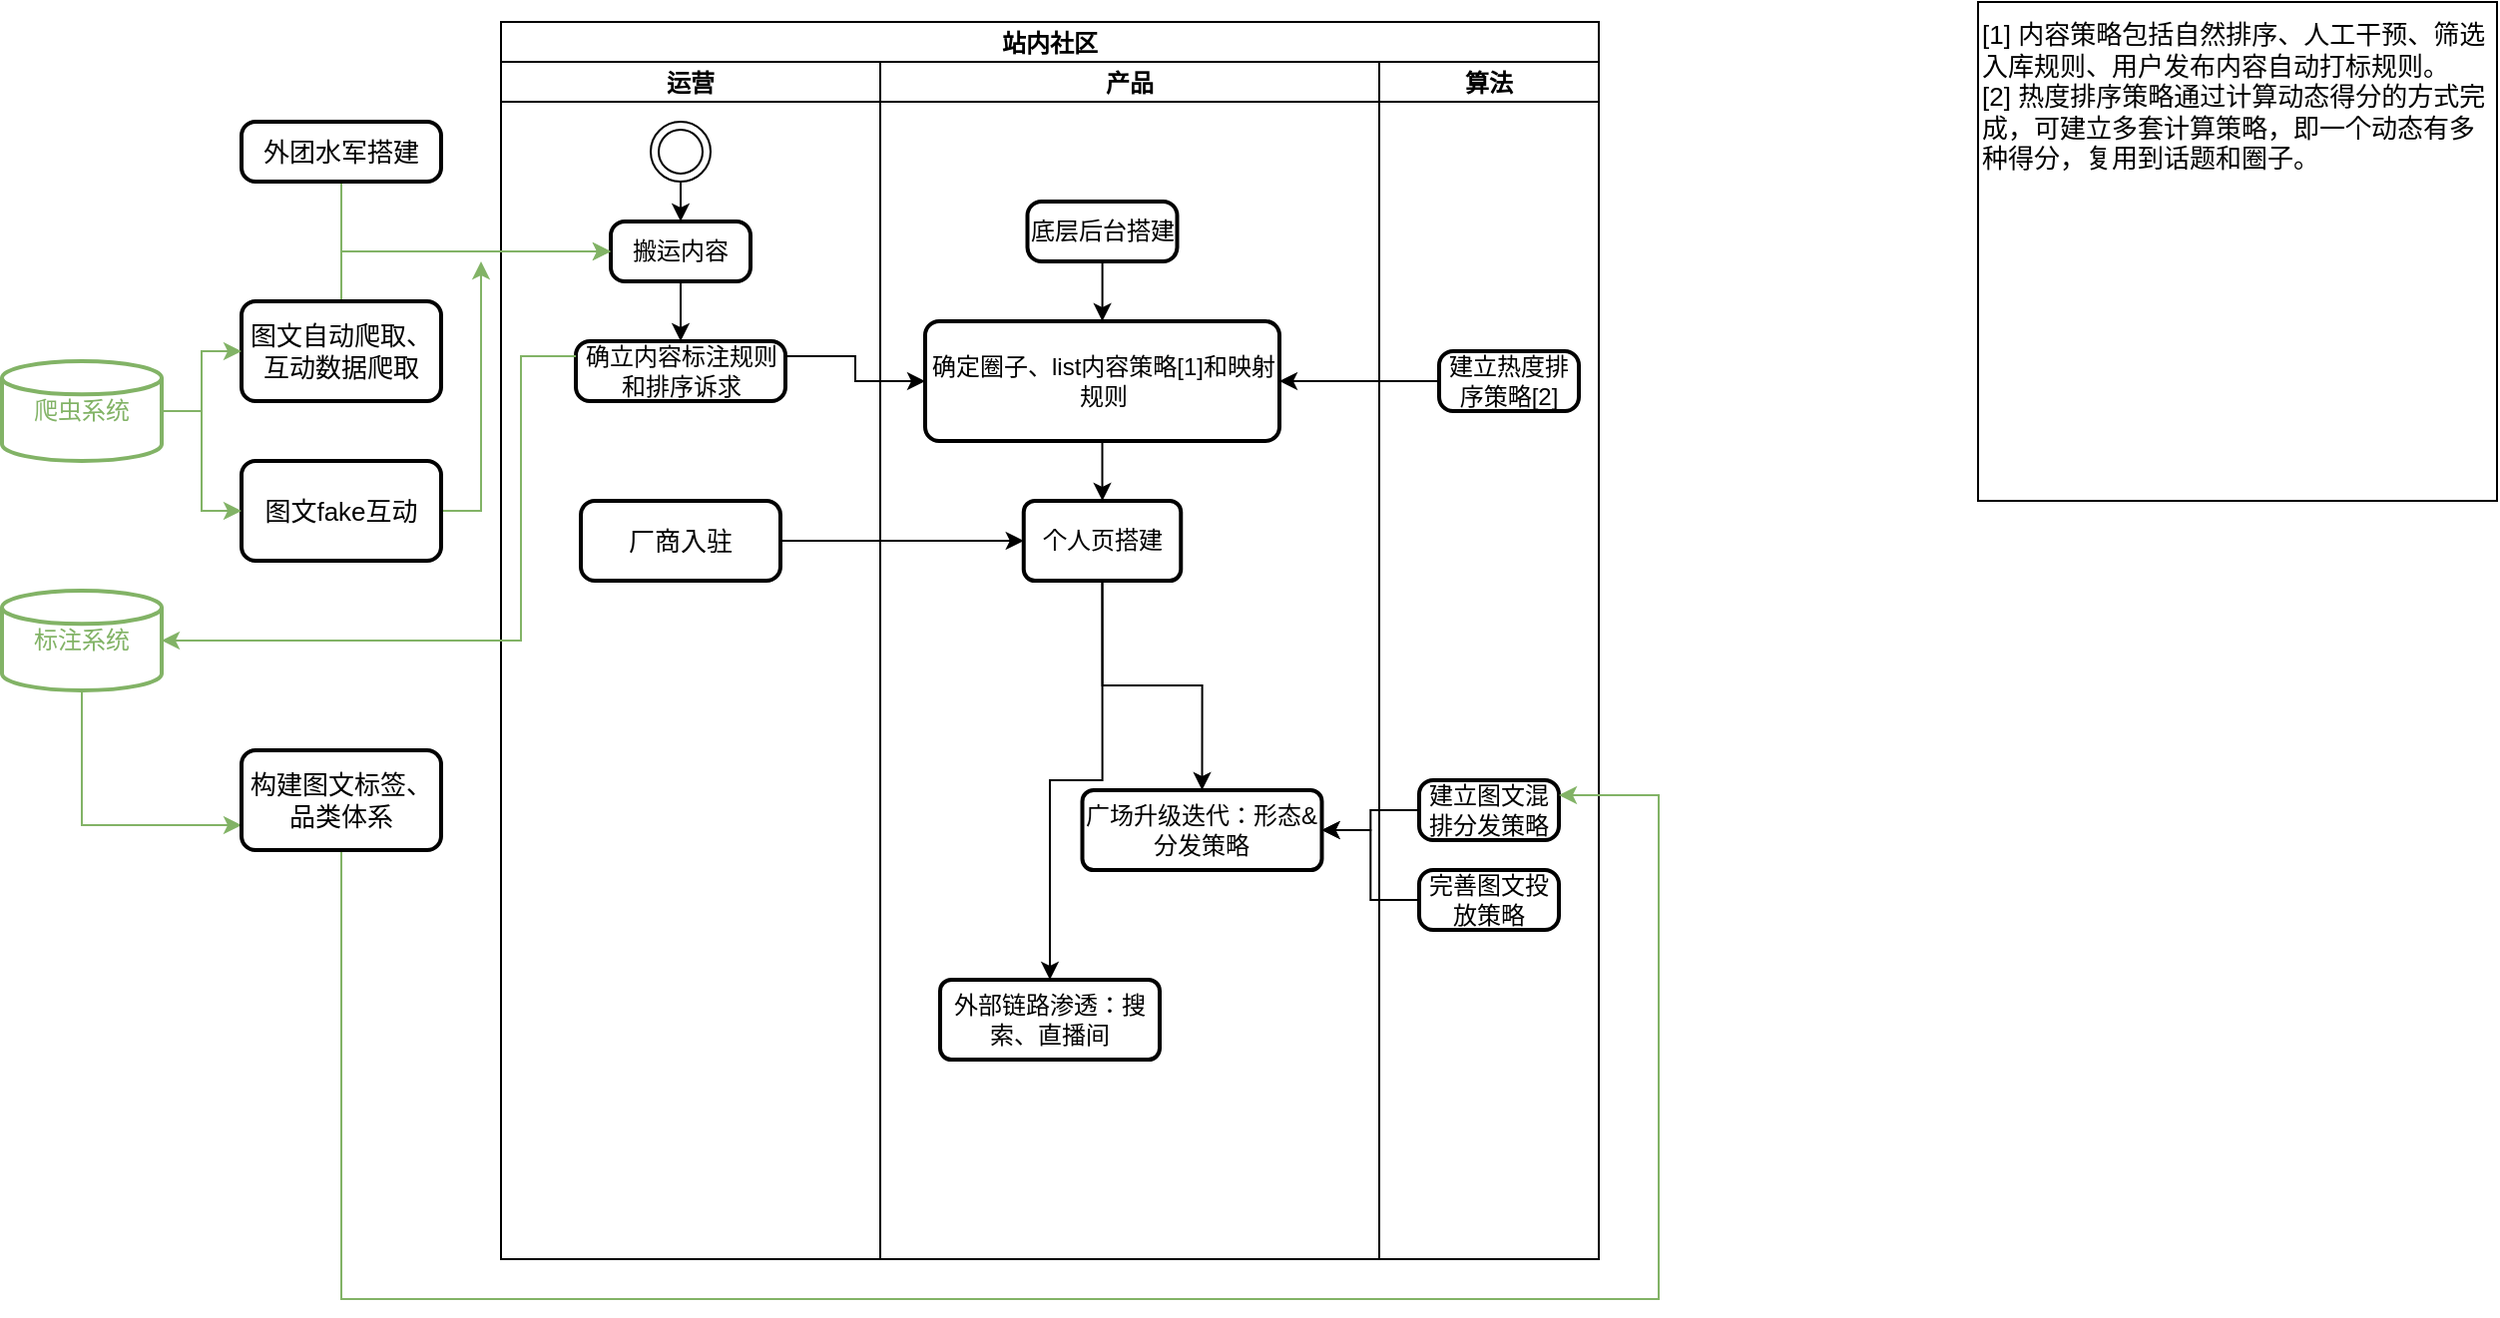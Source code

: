 <mxfile version="16.2.7" type="github">
  <diagram name="Page-1" id="74e2e168-ea6b-b213-b513-2b3c1d86103e">
    <mxGraphModel dx="2522" dy="762" grid="1" gridSize="10" guides="1" tooltips="1" connect="1" arrows="1" fold="1" page="1" pageScale="1" pageWidth="1100" pageHeight="850" background="none" math="0" shadow="0">
      <root>
        <mxCell id="0" />
        <mxCell id="1" parent="0" />
        <mxCell id="5FDzwrHfISPWhtm09f9s-1" value="站内社区" style="swimlane;childLayout=stackLayout;resizeParent=1;resizeParentMax=0;startSize=20;" parent="1" vertex="1">
          <mxGeometry x="190" y="60" width="550" height="620" as="geometry" />
        </mxCell>
        <mxCell id="5FDzwrHfISPWhtm09f9s-2" value="运营" style="swimlane;startSize=20;" parent="5FDzwrHfISPWhtm09f9s-1" vertex="1">
          <mxGeometry y="20" width="190" height="600" as="geometry" />
        </mxCell>
        <mxCell id="ZMYzjcz4kzVzO9VZxVAW-8" style="edgeStyle=orthogonalEdgeStyle;rounded=0;orthogonalLoop=1;jettySize=auto;html=1;exitX=0.5;exitY=1;exitDx=0;exitDy=0;entryX=0.5;entryY=0;entryDx=0;entryDy=0;strokeColor=#000000;" edge="1" parent="5FDzwrHfISPWhtm09f9s-2" source="ZMYzjcz4kzVzO9VZxVAW-3" target="ZMYzjcz4kzVzO9VZxVAW-5">
          <mxGeometry relative="1" as="geometry" />
        </mxCell>
        <mxCell id="ZMYzjcz4kzVzO9VZxVAW-3" value="" style="ellipse;shape=doubleEllipse;html=1;dashed=0;whitespace=wrap;aspect=fixed;" vertex="1" parent="5FDzwrHfISPWhtm09f9s-2">
          <mxGeometry x="75" y="30" width="30" height="30" as="geometry" />
        </mxCell>
        <mxCell id="ZMYzjcz4kzVzO9VZxVAW-15" value="" style="edgeStyle=orthogonalEdgeStyle;rounded=0;orthogonalLoop=1;jettySize=auto;html=1;strokeColor=#000000;" edge="1" parent="5FDzwrHfISPWhtm09f9s-2" source="ZMYzjcz4kzVzO9VZxVAW-5" target="ZMYzjcz4kzVzO9VZxVAW-9">
          <mxGeometry relative="1" as="geometry" />
        </mxCell>
        <mxCell id="ZMYzjcz4kzVzO9VZxVAW-5" value="搬运内容" style="rounded=1;whiteSpace=wrap;html=1;absoluteArcSize=1;arcSize=14;strokeWidth=2;" vertex="1" parent="5FDzwrHfISPWhtm09f9s-2">
          <mxGeometry x="55" y="80" width="70" height="30" as="geometry" />
        </mxCell>
        <mxCell id="ZMYzjcz4kzVzO9VZxVAW-9" value="确立内容标注规则和排序诉求" style="rounded=1;whiteSpace=wrap;html=1;absoluteArcSize=1;arcSize=14;strokeWidth=2;" vertex="1" parent="5FDzwrHfISPWhtm09f9s-2">
          <mxGeometry x="37.5" y="140" width="105" height="30" as="geometry" />
        </mxCell>
        <mxCell id="ZMYzjcz4kzVzO9VZxVAW-37" value="厂商入驻" style="rounded=1;whiteSpace=wrap;html=1;absoluteArcSize=1;arcSize=14;strokeWidth=2;fontSize=13;" vertex="1" parent="5FDzwrHfISPWhtm09f9s-2">
          <mxGeometry x="40" y="220" width="100" height="40" as="geometry" />
        </mxCell>
        <mxCell id="5FDzwrHfISPWhtm09f9s-3" value="产品" style="swimlane;startSize=20;" parent="5FDzwrHfISPWhtm09f9s-1" vertex="1">
          <mxGeometry x="190" y="20" width="250" height="600" as="geometry" />
        </mxCell>
        <mxCell id="ZMYzjcz4kzVzO9VZxVAW-17" value="" style="edgeStyle=orthogonalEdgeStyle;rounded=0;orthogonalLoop=1;jettySize=auto;html=1;strokeColor=#000000;" edge="1" parent="5FDzwrHfISPWhtm09f9s-3" source="ZMYzjcz4kzVzO9VZxVAW-6" target="ZMYzjcz4kzVzO9VZxVAW-11">
          <mxGeometry relative="1" as="geometry" />
        </mxCell>
        <mxCell id="ZMYzjcz4kzVzO9VZxVAW-6" value="底层后台搭建" style="rounded=1;whiteSpace=wrap;html=1;absoluteArcSize=1;arcSize=14;strokeWidth=2;" vertex="1" parent="5FDzwrHfISPWhtm09f9s-3">
          <mxGeometry x="73.75" y="70" width="75" height="30" as="geometry" />
        </mxCell>
        <mxCell id="ZMYzjcz4kzVzO9VZxVAW-23" value="" style="edgeStyle=orthogonalEdgeStyle;rounded=0;orthogonalLoop=1;jettySize=auto;html=1;strokeColor=#000000;" edge="1" parent="5FDzwrHfISPWhtm09f9s-3" source="ZMYzjcz4kzVzO9VZxVAW-11" target="ZMYzjcz4kzVzO9VZxVAW-22">
          <mxGeometry relative="1" as="geometry" />
        </mxCell>
        <mxCell id="ZMYzjcz4kzVzO9VZxVAW-11" value="确定圈子、list内容策略[1]和映射规则" style="rounded=1;whiteSpace=wrap;html=1;absoluteArcSize=1;arcSize=14;strokeWidth=2;" vertex="1" parent="5FDzwrHfISPWhtm09f9s-3">
          <mxGeometry x="22.5" y="130" width="177.5" height="60" as="geometry" />
        </mxCell>
        <mxCell id="ZMYzjcz4kzVzO9VZxVAW-52" style="edgeStyle=orthogonalEdgeStyle;rounded=0;orthogonalLoop=1;jettySize=auto;html=1;exitX=0.5;exitY=1;exitDx=0;exitDy=0;entryX=0.5;entryY=0;entryDx=0;entryDy=0;fontSize=13;fontColor=#82B366;strokeColor=#000000;" edge="1" parent="5FDzwrHfISPWhtm09f9s-3" source="ZMYzjcz4kzVzO9VZxVAW-22" target="ZMYzjcz4kzVzO9VZxVAW-51">
          <mxGeometry relative="1" as="geometry" />
        </mxCell>
        <mxCell id="ZMYzjcz4kzVzO9VZxVAW-64" style="edgeStyle=orthogonalEdgeStyle;rounded=0;orthogonalLoop=1;jettySize=auto;html=1;exitX=0.5;exitY=1;exitDx=0;exitDy=0;entryX=0.5;entryY=0;entryDx=0;entryDy=0;fontSize=13;fontColor=#FF3333;strokeColor=#000000;" edge="1" parent="5FDzwrHfISPWhtm09f9s-3" source="ZMYzjcz4kzVzO9VZxVAW-22" target="ZMYzjcz4kzVzO9VZxVAW-42">
          <mxGeometry relative="1" as="geometry" />
        </mxCell>
        <mxCell id="ZMYzjcz4kzVzO9VZxVAW-22" value="个人页搭建" style="whiteSpace=wrap;html=1;rounded=1;arcSize=14;strokeWidth=2;" vertex="1" parent="5FDzwrHfISPWhtm09f9s-3">
          <mxGeometry x="71.88" y="220" width="78.75" height="40" as="geometry" />
        </mxCell>
        <mxCell id="ZMYzjcz4kzVzO9VZxVAW-42" value="广场升级迭代：形态&amp;amp;分发策略" style="whiteSpace=wrap;html=1;rounded=1;arcSize=14;strokeWidth=2;" vertex="1" parent="5FDzwrHfISPWhtm09f9s-3">
          <mxGeometry x="101.25" y="365" width="120" height="40" as="geometry" />
        </mxCell>
        <mxCell id="ZMYzjcz4kzVzO9VZxVAW-51" value="外部链路渗透：搜索、直播间" style="whiteSpace=wrap;html=1;rounded=1;arcSize=14;strokeWidth=2;" vertex="1" parent="5FDzwrHfISPWhtm09f9s-3">
          <mxGeometry x="30" y="460" width="110" height="40" as="geometry" />
        </mxCell>
        <mxCell id="5FDzwrHfISPWhtm09f9s-4" value="算法" style="swimlane;startSize=20;" parent="5FDzwrHfISPWhtm09f9s-1" vertex="1">
          <mxGeometry x="440" y="20" width="110" height="600" as="geometry" />
        </mxCell>
        <mxCell id="ZMYzjcz4kzVzO9VZxVAW-10" value="建立热度排序策略[2]" style="rounded=1;whiteSpace=wrap;html=1;absoluteArcSize=1;arcSize=14;strokeWidth=2;" vertex="1" parent="5FDzwrHfISPWhtm09f9s-4">
          <mxGeometry x="30" y="145" width="70" height="30" as="geometry" />
        </mxCell>
        <mxCell id="ZMYzjcz4kzVzO9VZxVAW-24" value="建立图文混排分发策略" style="rounded=1;whiteSpace=wrap;html=1;absoluteArcSize=1;arcSize=14;strokeWidth=2;" vertex="1" parent="5FDzwrHfISPWhtm09f9s-4">
          <mxGeometry x="20" y="360" width="70" height="30" as="geometry" />
        </mxCell>
        <mxCell id="ZMYzjcz4kzVzO9VZxVAW-25" value="完善图文投放策略" style="rounded=1;whiteSpace=wrap;html=1;absoluteArcSize=1;arcSize=14;strokeWidth=2;" vertex="1" parent="5FDzwrHfISPWhtm09f9s-4">
          <mxGeometry x="20" y="405" width="70" height="30" as="geometry" />
        </mxCell>
        <mxCell id="ZMYzjcz4kzVzO9VZxVAW-12" style="edgeStyle=orthogonalEdgeStyle;rounded=0;orthogonalLoop=1;jettySize=auto;html=1;exitX=1;exitY=0.25;exitDx=0;exitDy=0;entryX=0;entryY=0.5;entryDx=0;entryDy=0;strokeColor=#000000;" edge="1" parent="5FDzwrHfISPWhtm09f9s-1" source="ZMYzjcz4kzVzO9VZxVAW-9" target="ZMYzjcz4kzVzO9VZxVAW-11">
          <mxGeometry relative="1" as="geometry" />
        </mxCell>
        <mxCell id="ZMYzjcz4kzVzO9VZxVAW-13" style="edgeStyle=orthogonalEdgeStyle;rounded=0;orthogonalLoop=1;jettySize=auto;html=1;exitX=0;exitY=0.5;exitDx=0;exitDy=0;entryX=1;entryY=0.5;entryDx=0;entryDy=0;strokeColor=#000000;" edge="1" parent="5FDzwrHfISPWhtm09f9s-1" source="ZMYzjcz4kzVzO9VZxVAW-10" target="ZMYzjcz4kzVzO9VZxVAW-11">
          <mxGeometry relative="1" as="geometry" />
        </mxCell>
        <mxCell id="ZMYzjcz4kzVzO9VZxVAW-39" style="edgeStyle=orthogonalEdgeStyle;rounded=0;orthogonalLoop=1;jettySize=auto;html=1;exitX=0;exitY=0.5;exitDx=0;exitDy=0;fontSize=13;strokeColor=#000000;entryX=1;entryY=0.5;entryDx=0;entryDy=0;" edge="1" parent="5FDzwrHfISPWhtm09f9s-1" source="ZMYzjcz4kzVzO9VZxVAW-24" target="ZMYzjcz4kzVzO9VZxVAW-42">
          <mxGeometry relative="1" as="geometry">
            <mxPoint x="342.5" y="405" as="targetPoint" />
          </mxGeometry>
        </mxCell>
        <mxCell id="ZMYzjcz4kzVzO9VZxVAW-40" style="edgeStyle=orthogonalEdgeStyle;rounded=0;orthogonalLoop=1;jettySize=auto;html=1;exitX=0;exitY=0.5;exitDx=0;exitDy=0;fontSize=13;strokeColor=#000000;entryX=1;entryY=0.5;entryDx=0;entryDy=0;" edge="1" parent="5FDzwrHfISPWhtm09f9s-1" source="ZMYzjcz4kzVzO9VZxVAW-25" target="ZMYzjcz4kzVzO9VZxVAW-42">
          <mxGeometry relative="1" as="geometry">
            <mxPoint x="342.5" y="405" as="targetPoint" />
          </mxGeometry>
        </mxCell>
        <mxCell id="ZMYzjcz4kzVzO9VZxVAW-59" style="edgeStyle=orthogonalEdgeStyle;rounded=0;orthogonalLoop=1;jettySize=auto;html=1;exitX=1;exitY=0.5;exitDx=0;exitDy=0;entryX=0;entryY=0.5;entryDx=0;entryDy=0;fontSize=13;fontColor=#FF3333;strokeColor=#000000;" edge="1" parent="5FDzwrHfISPWhtm09f9s-1" source="ZMYzjcz4kzVzO9VZxVAW-37" target="ZMYzjcz4kzVzO9VZxVAW-22">
          <mxGeometry relative="1" as="geometry" />
        </mxCell>
        <mxCell id="ZMYzjcz4kzVzO9VZxVAW-21" value="&lt;span style=&quot;font-size: 13px;&quot;&gt;[1] 内容策略包括自然排序、人工干预、筛选入库规则、用户发布内容自动打标规则。&lt;br style=&quot;font-size: 13px;&quot;&gt;[2] 热度排序策略通过计算动态得分的方式完成，可建立多套计算策略，即一个动态有多种得分，复用到话题和圈子。&lt;br style=&quot;font-size: 13px;&quot;&gt;&lt;/span&gt;" style="rounded=0;whiteSpace=wrap;html=1;align=left;verticalAlign=top;fontSize=13;spacingTop=2;spacing=2;" vertex="1" parent="1">
          <mxGeometry x="930" y="50" width="260" height="250" as="geometry" />
        </mxCell>
        <mxCell id="ZMYzjcz4kzVzO9VZxVAW-30" value="" style="edgeStyle=orthogonalEdgeStyle;rounded=0;orthogonalLoop=1;jettySize=auto;html=1;fontSize=13;strokeColor=#82B366;entryX=0;entryY=0.5;entryDx=0;entryDy=0;" edge="1" parent="1" source="ZMYzjcz4kzVzO9VZxVAW-28" target="ZMYzjcz4kzVzO9VZxVAW-5">
          <mxGeometry relative="1" as="geometry">
            <mxPoint x="150" y="173" as="targetPoint" />
            <Array as="points">
              <mxPoint x="110" y="175" />
            </Array>
          </mxGeometry>
        </mxCell>
        <mxCell id="ZMYzjcz4kzVzO9VZxVAW-28" value="图文自动爬取、互动数据爬取" style="rounded=1;whiteSpace=wrap;html=1;absoluteArcSize=1;arcSize=14;strokeWidth=2;fontSize=13;" vertex="1" parent="1">
          <mxGeometry x="60" y="200" width="100" height="50" as="geometry" />
        </mxCell>
        <mxCell id="ZMYzjcz4kzVzO9VZxVAW-31" style="edgeStyle=orthogonalEdgeStyle;rounded=0;orthogonalLoop=1;jettySize=auto;html=1;exitX=1;exitY=0.5;exitDx=0;exitDy=0;fontSize=13;strokeColor=#82B366;" edge="1" parent="1" source="ZMYzjcz4kzVzO9VZxVAW-29">
          <mxGeometry relative="1" as="geometry">
            <mxPoint x="180" y="180" as="targetPoint" />
            <Array as="points">
              <mxPoint x="180" y="305" />
            </Array>
          </mxGeometry>
        </mxCell>
        <mxCell id="ZMYzjcz4kzVzO9VZxVAW-29" value="图文fake互动" style="rounded=1;whiteSpace=wrap;html=1;absoluteArcSize=1;arcSize=14;strokeWidth=2;fontSize=13;" vertex="1" parent="1">
          <mxGeometry x="60" y="280" width="100" height="50" as="geometry" />
        </mxCell>
        <mxCell id="ZMYzjcz4kzVzO9VZxVAW-33" style="edgeStyle=orthogonalEdgeStyle;rounded=0;orthogonalLoop=1;jettySize=auto;html=1;exitX=0.5;exitY=1;exitDx=0;exitDy=0;fontSize=13;strokeColor=#82B366;entryX=0;entryY=0.5;entryDx=0;entryDy=0;" edge="1" parent="1" source="ZMYzjcz4kzVzO9VZxVAW-32" target="ZMYzjcz4kzVzO9VZxVAW-5">
          <mxGeometry relative="1" as="geometry">
            <mxPoint x="150" y="180" as="targetPoint" />
            <Array as="points">
              <mxPoint x="110" y="175" />
            </Array>
          </mxGeometry>
        </mxCell>
        <mxCell id="ZMYzjcz4kzVzO9VZxVAW-32" value="外团水军搭建" style="rounded=1;whiteSpace=wrap;html=1;absoluteArcSize=1;arcSize=14;strokeWidth=2;fontSize=13;" vertex="1" parent="1">
          <mxGeometry x="60" y="110" width="100" height="30" as="geometry" />
        </mxCell>
        <mxCell id="ZMYzjcz4kzVzO9VZxVAW-49" style="edgeStyle=orthogonalEdgeStyle;rounded=0;orthogonalLoop=1;jettySize=auto;html=1;exitX=0.5;exitY=1;exitDx=0;exitDy=0;exitPerimeter=0;entryX=0;entryY=0.75;entryDx=0;entryDy=0;fontSize=13;fontColor=#82B366;strokeColor=#82B366;" edge="1" parent="1" source="ZMYzjcz4kzVzO9VZxVAW-43" target="ZMYzjcz4kzVzO9VZxVAW-48">
          <mxGeometry relative="1" as="geometry" />
        </mxCell>
        <mxCell id="ZMYzjcz4kzVzO9VZxVAW-43" value="标注系统" style="strokeWidth=2;html=1;shape=mxgraph.flowchart.database;whiteSpace=wrap;fontColor=#82B366;strokeColor=#82B366;" vertex="1" parent="1">
          <mxGeometry x="-60" y="345" width="80" height="50" as="geometry" />
        </mxCell>
        <mxCell id="ZMYzjcz4kzVzO9VZxVAW-44" style="edgeStyle=orthogonalEdgeStyle;rounded=0;orthogonalLoop=1;jettySize=auto;html=1;exitX=0;exitY=0.25;exitDx=0;exitDy=0;entryX=1;entryY=0.5;entryDx=0;entryDy=0;entryPerimeter=0;fontSize=13;fontColor=#82B366;strokeColor=#82B366;" edge="1" parent="1" source="ZMYzjcz4kzVzO9VZxVAW-9" target="ZMYzjcz4kzVzO9VZxVAW-43">
          <mxGeometry relative="1" as="geometry">
            <Array as="points">
              <mxPoint x="200" y="228" />
              <mxPoint x="200" y="370" />
            </Array>
          </mxGeometry>
        </mxCell>
        <mxCell id="ZMYzjcz4kzVzO9VZxVAW-46" style="edgeStyle=orthogonalEdgeStyle;rounded=0;orthogonalLoop=1;jettySize=auto;html=1;exitX=1;exitY=0.5;exitDx=0;exitDy=0;exitPerimeter=0;entryX=0;entryY=0.5;entryDx=0;entryDy=0;fontSize=13;fontColor=#82B366;strokeColor=#82B366;" edge="1" parent="1" source="ZMYzjcz4kzVzO9VZxVAW-45" target="ZMYzjcz4kzVzO9VZxVAW-28">
          <mxGeometry relative="1" as="geometry" />
        </mxCell>
        <mxCell id="ZMYzjcz4kzVzO9VZxVAW-47" style="edgeStyle=orthogonalEdgeStyle;rounded=0;orthogonalLoop=1;jettySize=auto;html=1;exitX=1;exitY=0.5;exitDx=0;exitDy=0;exitPerimeter=0;entryX=0;entryY=0.5;entryDx=0;entryDy=0;fontSize=13;fontColor=#82B366;strokeColor=#82B366;" edge="1" parent="1" source="ZMYzjcz4kzVzO9VZxVAW-45" target="ZMYzjcz4kzVzO9VZxVAW-29">
          <mxGeometry relative="1" as="geometry">
            <Array as="points">
              <mxPoint x="40" y="255" />
              <mxPoint x="40" y="305" />
            </Array>
          </mxGeometry>
        </mxCell>
        <mxCell id="ZMYzjcz4kzVzO9VZxVAW-45" value="爬虫系统" style="strokeWidth=2;html=1;shape=mxgraph.flowchart.database;whiteSpace=wrap;fontColor=#82B366;strokeColor=#82B366;" vertex="1" parent="1">
          <mxGeometry x="-60" y="230" width="80" height="50" as="geometry" />
        </mxCell>
        <mxCell id="ZMYzjcz4kzVzO9VZxVAW-50" style="edgeStyle=orthogonalEdgeStyle;rounded=0;orthogonalLoop=1;jettySize=auto;html=1;exitX=0.5;exitY=1;exitDx=0;exitDy=0;entryX=1;entryY=0.25;entryDx=0;entryDy=0;fontSize=13;fontColor=#82B366;strokeColor=#82B366;" edge="1" parent="1" source="ZMYzjcz4kzVzO9VZxVAW-48" target="ZMYzjcz4kzVzO9VZxVAW-24">
          <mxGeometry relative="1" as="geometry">
            <Array as="points">
              <mxPoint x="110" y="700" />
              <mxPoint x="770" y="700" />
              <mxPoint x="770" y="448" />
            </Array>
          </mxGeometry>
        </mxCell>
        <mxCell id="ZMYzjcz4kzVzO9VZxVAW-48" value="构建图文标签、品类体系" style="rounded=1;whiteSpace=wrap;html=1;absoluteArcSize=1;arcSize=14;strokeWidth=2;fontSize=13;" vertex="1" parent="1">
          <mxGeometry x="60" y="425" width="100" height="50" as="geometry" />
        </mxCell>
      </root>
    </mxGraphModel>
  </diagram>
</mxfile>
